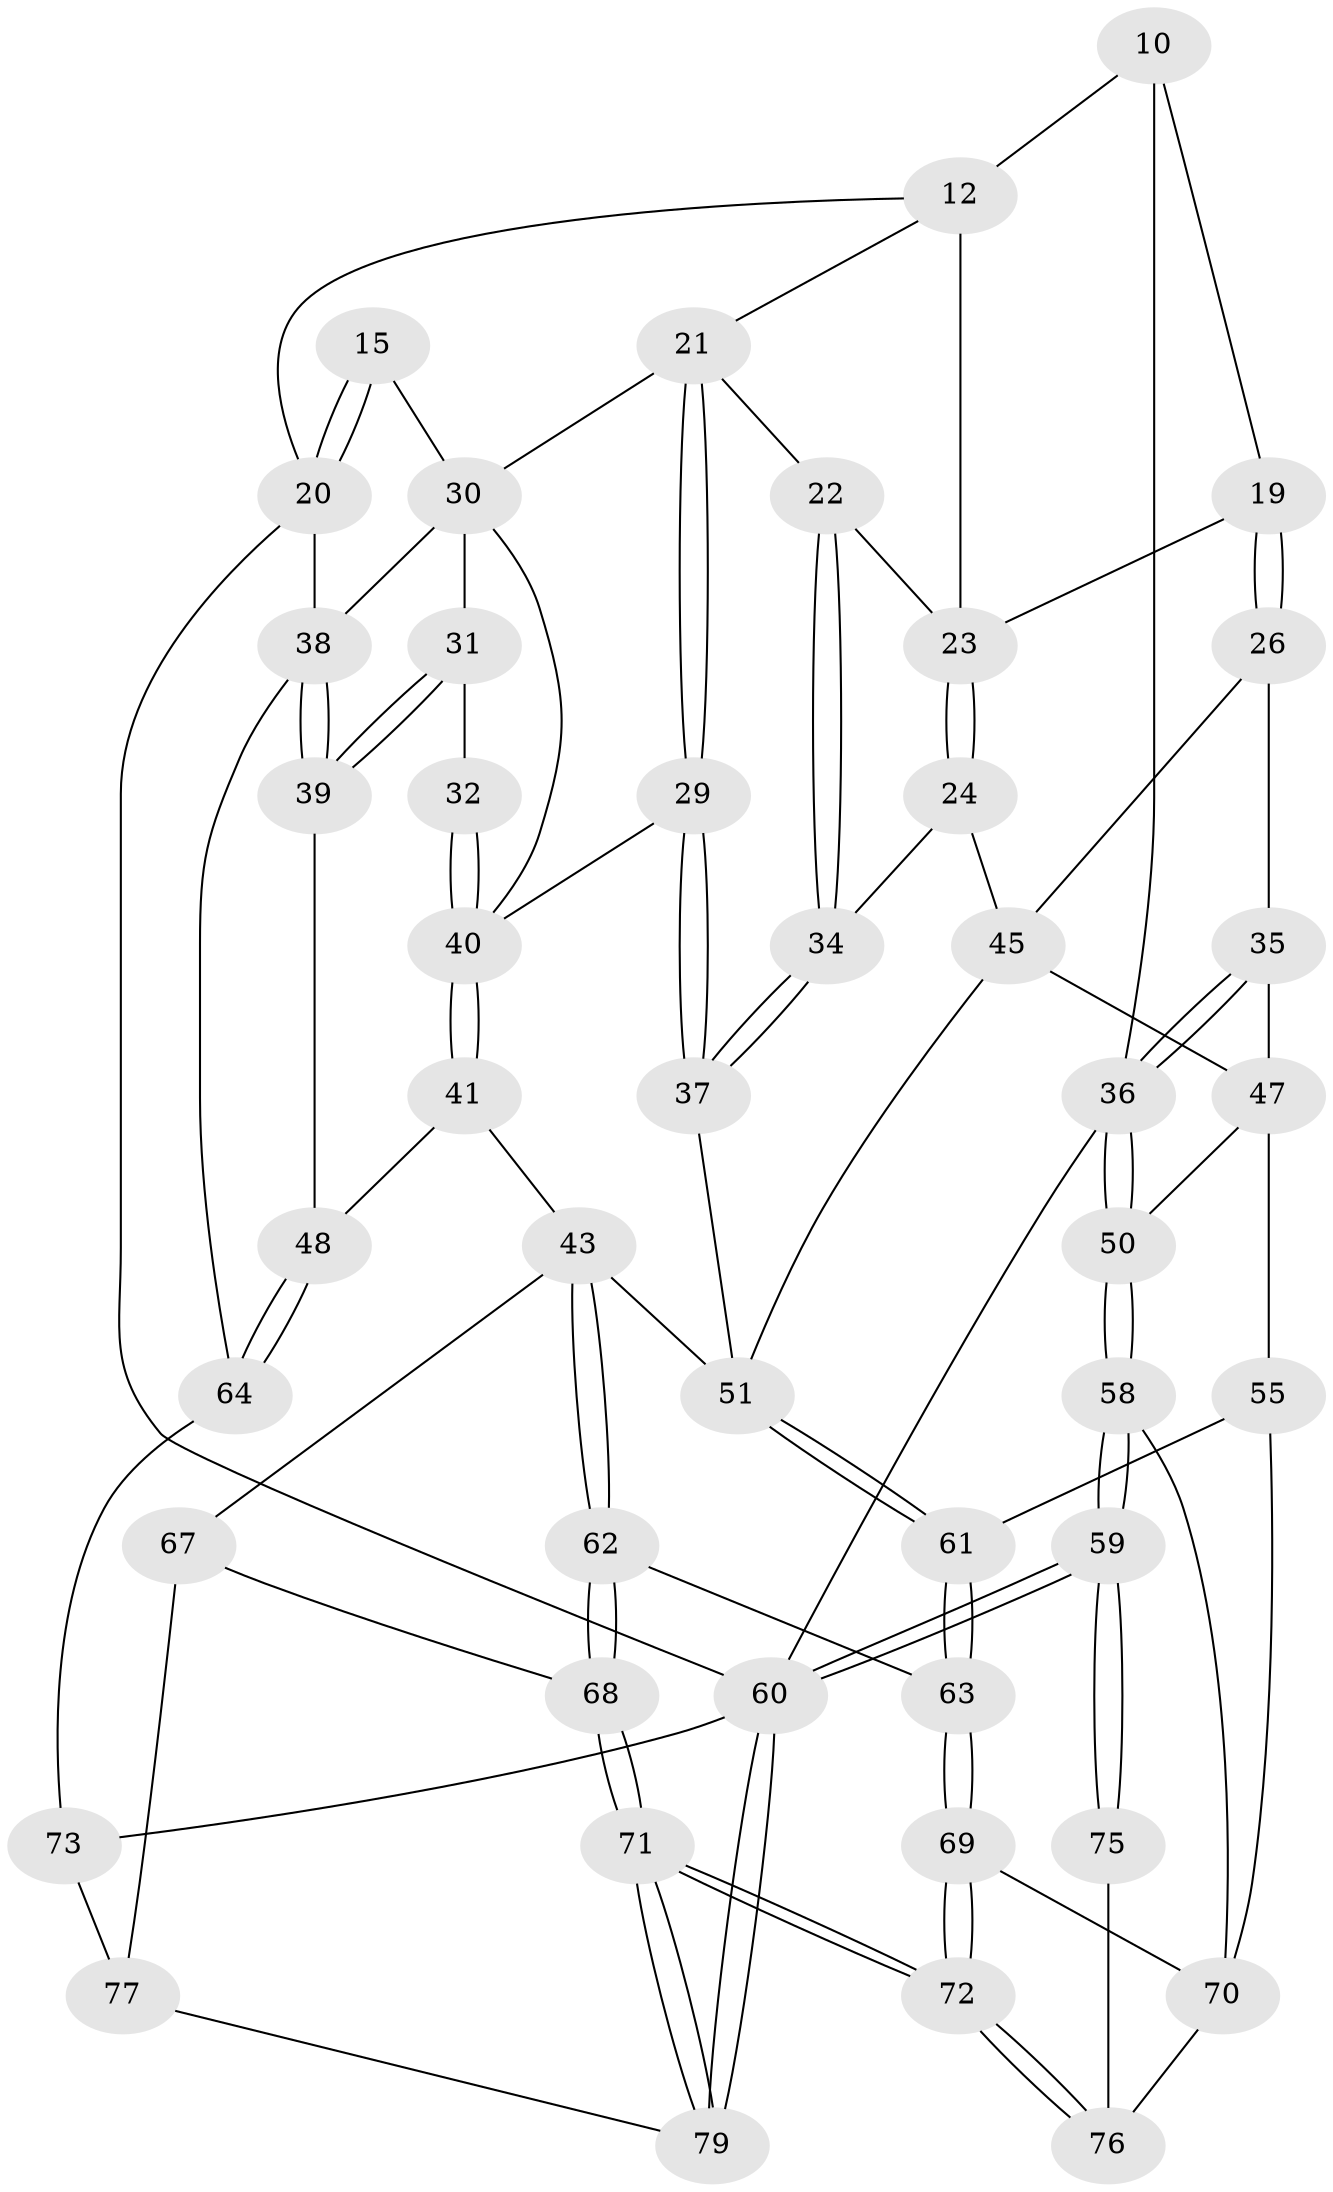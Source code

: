 // original degree distribution, {3: 0.02531645569620253, 4: 0.25316455696202533, 6: 0.21518987341772153, 5: 0.5063291139240507}
// Generated by graph-tools (version 1.1) at 2025/06/03/04/25 22:06:14]
// undirected, 47 vertices, 106 edges
graph export_dot {
graph [start="1"]
  node [color=gray90,style=filled];
  10 [pos="+0.09058500751194369+0.27092284052497834",super="+7"];
  12 [pos="+0.5320543991391482+0.07295125787479209",super="+6"];
  15 [pos="+0.7959557315274745+0.10707857108966766"];
  19 [pos="+0.24593983821307613+0.3023381838753093"];
  20 [pos="+1+0.032264890514558366",super="+3"];
  21 [pos="+0.5562259722200547+0.3457393470301487",super="+18"];
  22 [pos="+0.42743766956908363+0.31140941669539957"];
  23 [pos="+0.41215482006622833+0.293573179260117",super="+14"];
  24 [pos="+0.3015960996961369+0.4803713124073851"];
  26 [pos="+0.23482278915886226+0.38446457975384835"];
  29 [pos="+0.5635656216442562+0.4004597071365398"];
  30 [pos="+0.8606752948341823+0.2641688948664028",super="+17"];
  31 [pos="+0.8438468905009464+0.3813514427583647"];
  32 [pos="+0.7057022594519277+0.4740288448536998"];
  34 [pos="+0.41220988292268657+0.457633858052353"];
  35 [pos="+0.10125987735878694+0.43457456516378834"];
  36 [pos="+0+0.40762779647713393",super="+11+9+8"];
  37 [pos="+0.4977972353269357+0.49965426060375173"];
  38 [pos="+1+0.5599807461300561",super="+33"];
  39 [pos="+0.899635028290669+0.541006726935899"];
  40 [pos="+0.7041724900988734+0.47700846778582473",super="+28+27"];
  41 [pos="+0.7209497109137479+0.613525364618849"];
  43 [pos="+0.6963024646092826+0.6203313243456245",super="+42"];
  45 [pos="+0.278535413988391+0.5504368756066258",super="+25"];
  47 [pos="+0.15360066824719468+0.5380303522883713",super="+46"];
  48 [pos="+0.7451827943750664+0.6160400072492999"];
  50 [pos="+0+0.4707417081970534",super="+49"];
  51 [pos="+0.45106528131426055+0.6049850902179856",super="+44"];
  55 [pos="+0.2466339856373367+0.673634412197132"];
  58 [pos="+0+1",super="+57"];
  59 [pos="+0+1"];
  60 [pos="+0+1",super="+4+52"];
  61 [pos="+0.46615854210111857+0.7141488420584035"];
  62 [pos="+0.5741412460742417+0.7158906426323297"];
  63 [pos="+0.4694410560973791+0.7178817112930471"];
  64 [pos="+0.8273374918493032+0.7148580231300636",super="+54"];
  67 [pos="+0.7212936584587498+0.8100690432702143"];
  68 [pos="+0.6152309244993226+0.840779096829551"];
  69 [pos="+0.4383546635254267+0.8065694091898148"];
  70 [pos="+0.284700575908587+0.8092638944597865",super="+56"];
  71 [pos="+0.5599944021108718+1"];
  72 [pos="+0.46173809692423445+1"];
  73 [pos="+1+0.8613003385916391",super="+53+65"];
  75 [pos="+0.14817201335922395+0.9607281690058698"];
  76 [pos="+0.3474652254838953+0.9431290768153923",super="+74"];
  77 [pos="+0.7876977554178877+0.8882017420777815",super="+66"];
  79 [pos="+0.5609793366338411+1",super="+78"];
  10 -- 19;
  10 -- 36 [weight=2];
  10 -- 12;
  12 -- 23 [weight=2];
  12 -- 20;
  12 -- 21;
  15 -- 20 [weight=2];
  15 -- 20;
  15 -- 30;
  19 -- 26;
  19 -- 26;
  19 -- 23;
  20 -- 60 [weight=2];
  20 -- 38;
  21 -- 22;
  21 -- 29;
  21 -- 29;
  21 -- 30;
  22 -- 23;
  22 -- 34;
  22 -- 34;
  23 -- 24;
  23 -- 24;
  24 -- 34;
  24 -- 45;
  26 -- 35;
  26 -- 45;
  29 -- 37;
  29 -- 37;
  29 -- 40;
  30 -- 31;
  30 -- 38;
  30 -- 40;
  31 -- 32;
  31 -- 39;
  31 -- 39;
  32 -- 40 [weight=2];
  32 -- 40;
  34 -- 37;
  34 -- 37;
  35 -- 36;
  35 -- 36;
  35 -- 47;
  36 -- 50;
  36 -- 50;
  36 -- 60 [weight=2];
  37 -- 51;
  38 -- 39;
  38 -- 39;
  38 -- 64;
  39 -- 48;
  40 -- 41;
  40 -- 41;
  41 -- 48;
  41 -- 43;
  43 -- 62;
  43 -- 62;
  43 -- 51;
  43 -- 67;
  45 -- 51;
  45 -- 47;
  47 -- 55;
  47 -- 50;
  48 -- 64;
  48 -- 64;
  50 -- 58 [weight=2];
  50 -- 58;
  51 -- 61;
  51 -- 61;
  55 -- 61;
  55 -- 70;
  58 -- 59;
  58 -- 59;
  58 -- 70;
  59 -- 60;
  59 -- 60;
  59 -- 75;
  59 -- 75;
  60 -- 79 [weight=2];
  60 -- 79;
  60 -- 73;
  61 -- 63;
  61 -- 63;
  62 -- 63;
  62 -- 68;
  62 -- 68;
  63 -- 69;
  63 -- 69;
  64 -- 73 [weight=2];
  67 -- 68;
  67 -- 77;
  68 -- 71;
  68 -- 71;
  69 -- 70;
  69 -- 72;
  69 -- 72;
  70 -- 76;
  71 -- 72;
  71 -- 72;
  71 -- 79;
  71 -- 79;
  72 -- 76;
  72 -- 76;
  73 -- 77 [weight=2];
  75 -- 76 [weight=2];
  77 -- 79;
}
